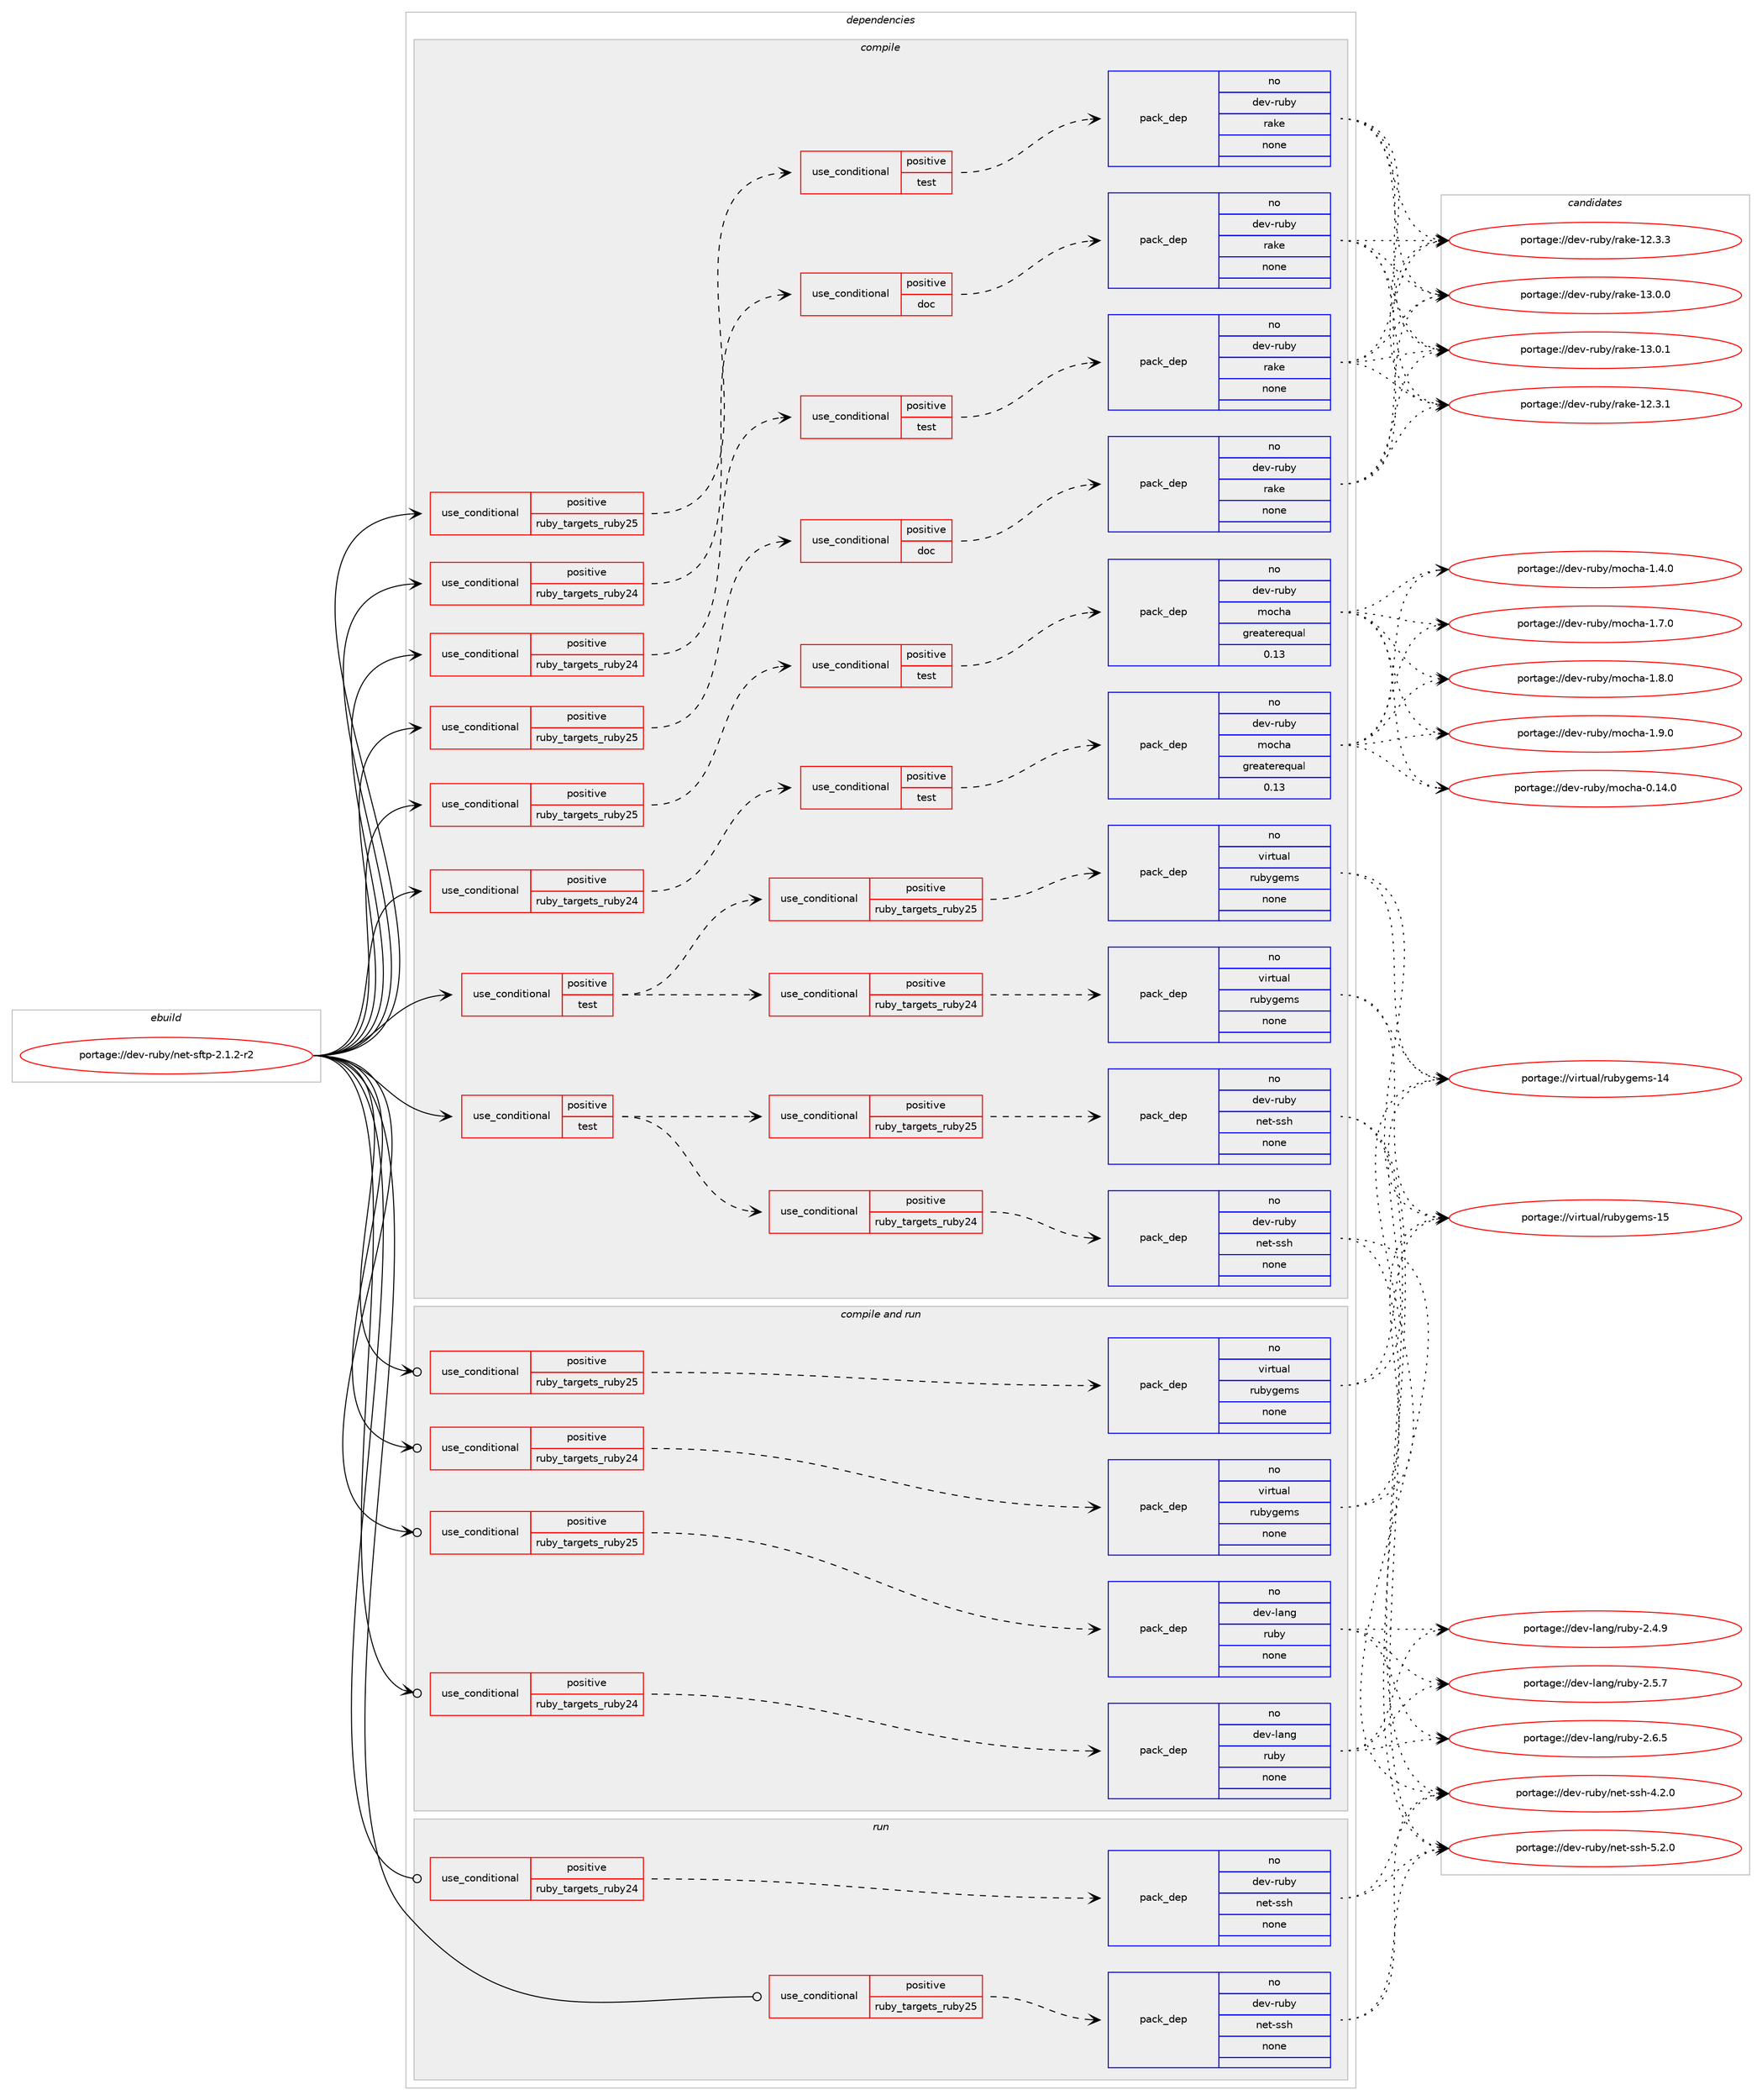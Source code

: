digraph prolog {

# *************
# Graph options
# *************

newrank=true;
concentrate=true;
compound=true;
graph [rankdir=LR,fontname=Helvetica,fontsize=10,ranksep=1.5];#, ranksep=2.5, nodesep=0.2];
edge  [arrowhead=vee];
node  [fontname=Helvetica,fontsize=10];

# **********
# The ebuild
# **********

subgraph cluster_leftcol {
color=gray;
rank=same;
label=<<i>ebuild</i>>;
id [label="portage://dev-ruby/net-sftp-2.1.2-r2", color=red, width=4, href="../dev-ruby/net-sftp-2.1.2-r2.svg"];
}

# ****************
# The dependencies
# ****************

subgraph cluster_midcol {
color=gray;
label=<<i>dependencies</i>>;
subgraph cluster_compile {
fillcolor="#eeeeee";
style=filled;
label=<<i>compile</i>>;
subgraph cond57462 {
dependency231101 [label=<<TABLE BORDER="0" CELLBORDER="1" CELLSPACING="0" CELLPADDING="4"><TR><TD ROWSPAN="3" CELLPADDING="10">use_conditional</TD></TR><TR><TD>positive</TD></TR><TR><TD>ruby_targets_ruby24</TD></TR></TABLE>>, shape=none, color=red];
subgraph cond57463 {
dependency231102 [label=<<TABLE BORDER="0" CELLBORDER="1" CELLSPACING="0" CELLPADDING="4"><TR><TD ROWSPAN="3" CELLPADDING="10">use_conditional</TD></TR><TR><TD>positive</TD></TR><TR><TD>doc</TD></TR></TABLE>>, shape=none, color=red];
subgraph pack170105 {
dependency231103 [label=<<TABLE BORDER="0" CELLBORDER="1" CELLSPACING="0" CELLPADDING="4" WIDTH="220"><TR><TD ROWSPAN="6" CELLPADDING="30">pack_dep</TD></TR><TR><TD WIDTH="110">no</TD></TR><TR><TD>dev-ruby</TD></TR><TR><TD>rake</TD></TR><TR><TD>none</TD></TR><TR><TD></TD></TR></TABLE>>, shape=none, color=blue];
}
dependency231102:e -> dependency231103:w [weight=20,style="dashed",arrowhead="vee"];
}
dependency231101:e -> dependency231102:w [weight=20,style="dashed",arrowhead="vee"];
}
id:e -> dependency231101:w [weight=20,style="solid",arrowhead="vee"];
subgraph cond57464 {
dependency231104 [label=<<TABLE BORDER="0" CELLBORDER="1" CELLSPACING="0" CELLPADDING="4"><TR><TD ROWSPAN="3" CELLPADDING="10">use_conditional</TD></TR><TR><TD>positive</TD></TR><TR><TD>ruby_targets_ruby24</TD></TR></TABLE>>, shape=none, color=red];
subgraph cond57465 {
dependency231105 [label=<<TABLE BORDER="0" CELLBORDER="1" CELLSPACING="0" CELLPADDING="4"><TR><TD ROWSPAN="3" CELLPADDING="10">use_conditional</TD></TR><TR><TD>positive</TD></TR><TR><TD>test</TD></TR></TABLE>>, shape=none, color=red];
subgraph pack170106 {
dependency231106 [label=<<TABLE BORDER="0" CELLBORDER="1" CELLSPACING="0" CELLPADDING="4" WIDTH="220"><TR><TD ROWSPAN="6" CELLPADDING="30">pack_dep</TD></TR><TR><TD WIDTH="110">no</TD></TR><TR><TD>dev-ruby</TD></TR><TR><TD>mocha</TD></TR><TR><TD>greaterequal</TD></TR><TR><TD>0.13</TD></TR></TABLE>>, shape=none, color=blue];
}
dependency231105:e -> dependency231106:w [weight=20,style="dashed",arrowhead="vee"];
}
dependency231104:e -> dependency231105:w [weight=20,style="dashed",arrowhead="vee"];
}
id:e -> dependency231104:w [weight=20,style="solid",arrowhead="vee"];
subgraph cond57466 {
dependency231107 [label=<<TABLE BORDER="0" CELLBORDER="1" CELLSPACING="0" CELLPADDING="4"><TR><TD ROWSPAN="3" CELLPADDING="10">use_conditional</TD></TR><TR><TD>positive</TD></TR><TR><TD>ruby_targets_ruby24</TD></TR></TABLE>>, shape=none, color=red];
subgraph cond57467 {
dependency231108 [label=<<TABLE BORDER="0" CELLBORDER="1" CELLSPACING="0" CELLPADDING="4"><TR><TD ROWSPAN="3" CELLPADDING="10">use_conditional</TD></TR><TR><TD>positive</TD></TR><TR><TD>test</TD></TR></TABLE>>, shape=none, color=red];
subgraph pack170107 {
dependency231109 [label=<<TABLE BORDER="0" CELLBORDER="1" CELLSPACING="0" CELLPADDING="4" WIDTH="220"><TR><TD ROWSPAN="6" CELLPADDING="30">pack_dep</TD></TR><TR><TD WIDTH="110">no</TD></TR><TR><TD>dev-ruby</TD></TR><TR><TD>rake</TD></TR><TR><TD>none</TD></TR><TR><TD></TD></TR></TABLE>>, shape=none, color=blue];
}
dependency231108:e -> dependency231109:w [weight=20,style="dashed",arrowhead="vee"];
}
dependency231107:e -> dependency231108:w [weight=20,style="dashed",arrowhead="vee"];
}
id:e -> dependency231107:w [weight=20,style="solid",arrowhead="vee"];
subgraph cond57468 {
dependency231110 [label=<<TABLE BORDER="0" CELLBORDER="1" CELLSPACING="0" CELLPADDING="4"><TR><TD ROWSPAN="3" CELLPADDING="10">use_conditional</TD></TR><TR><TD>positive</TD></TR><TR><TD>ruby_targets_ruby25</TD></TR></TABLE>>, shape=none, color=red];
subgraph cond57469 {
dependency231111 [label=<<TABLE BORDER="0" CELLBORDER="1" CELLSPACING="0" CELLPADDING="4"><TR><TD ROWSPAN="3" CELLPADDING="10">use_conditional</TD></TR><TR><TD>positive</TD></TR><TR><TD>doc</TD></TR></TABLE>>, shape=none, color=red];
subgraph pack170108 {
dependency231112 [label=<<TABLE BORDER="0" CELLBORDER="1" CELLSPACING="0" CELLPADDING="4" WIDTH="220"><TR><TD ROWSPAN="6" CELLPADDING="30">pack_dep</TD></TR><TR><TD WIDTH="110">no</TD></TR><TR><TD>dev-ruby</TD></TR><TR><TD>rake</TD></TR><TR><TD>none</TD></TR><TR><TD></TD></TR></TABLE>>, shape=none, color=blue];
}
dependency231111:e -> dependency231112:w [weight=20,style="dashed",arrowhead="vee"];
}
dependency231110:e -> dependency231111:w [weight=20,style="dashed",arrowhead="vee"];
}
id:e -> dependency231110:w [weight=20,style="solid",arrowhead="vee"];
subgraph cond57470 {
dependency231113 [label=<<TABLE BORDER="0" CELLBORDER="1" CELLSPACING="0" CELLPADDING="4"><TR><TD ROWSPAN="3" CELLPADDING="10">use_conditional</TD></TR><TR><TD>positive</TD></TR><TR><TD>ruby_targets_ruby25</TD></TR></TABLE>>, shape=none, color=red];
subgraph cond57471 {
dependency231114 [label=<<TABLE BORDER="0" CELLBORDER="1" CELLSPACING="0" CELLPADDING="4"><TR><TD ROWSPAN="3" CELLPADDING="10">use_conditional</TD></TR><TR><TD>positive</TD></TR><TR><TD>test</TD></TR></TABLE>>, shape=none, color=red];
subgraph pack170109 {
dependency231115 [label=<<TABLE BORDER="0" CELLBORDER="1" CELLSPACING="0" CELLPADDING="4" WIDTH="220"><TR><TD ROWSPAN="6" CELLPADDING="30">pack_dep</TD></TR><TR><TD WIDTH="110">no</TD></TR><TR><TD>dev-ruby</TD></TR><TR><TD>mocha</TD></TR><TR><TD>greaterequal</TD></TR><TR><TD>0.13</TD></TR></TABLE>>, shape=none, color=blue];
}
dependency231114:e -> dependency231115:w [weight=20,style="dashed",arrowhead="vee"];
}
dependency231113:e -> dependency231114:w [weight=20,style="dashed",arrowhead="vee"];
}
id:e -> dependency231113:w [weight=20,style="solid",arrowhead="vee"];
subgraph cond57472 {
dependency231116 [label=<<TABLE BORDER="0" CELLBORDER="1" CELLSPACING="0" CELLPADDING="4"><TR><TD ROWSPAN="3" CELLPADDING="10">use_conditional</TD></TR><TR><TD>positive</TD></TR><TR><TD>ruby_targets_ruby25</TD></TR></TABLE>>, shape=none, color=red];
subgraph cond57473 {
dependency231117 [label=<<TABLE BORDER="0" CELLBORDER="1" CELLSPACING="0" CELLPADDING="4"><TR><TD ROWSPAN="3" CELLPADDING="10">use_conditional</TD></TR><TR><TD>positive</TD></TR><TR><TD>test</TD></TR></TABLE>>, shape=none, color=red];
subgraph pack170110 {
dependency231118 [label=<<TABLE BORDER="0" CELLBORDER="1" CELLSPACING="0" CELLPADDING="4" WIDTH="220"><TR><TD ROWSPAN="6" CELLPADDING="30">pack_dep</TD></TR><TR><TD WIDTH="110">no</TD></TR><TR><TD>dev-ruby</TD></TR><TR><TD>rake</TD></TR><TR><TD>none</TD></TR><TR><TD></TD></TR></TABLE>>, shape=none, color=blue];
}
dependency231117:e -> dependency231118:w [weight=20,style="dashed",arrowhead="vee"];
}
dependency231116:e -> dependency231117:w [weight=20,style="dashed",arrowhead="vee"];
}
id:e -> dependency231116:w [weight=20,style="solid",arrowhead="vee"];
subgraph cond57474 {
dependency231119 [label=<<TABLE BORDER="0" CELLBORDER="1" CELLSPACING="0" CELLPADDING="4"><TR><TD ROWSPAN="3" CELLPADDING="10">use_conditional</TD></TR><TR><TD>positive</TD></TR><TR><TD>test</TD></TR></TABLE>>, shape=none, color=red];
subgraph cond57475 {
dependency231120 [label=<<TABLE BORDER="0" CELLBORDER="1" CELLSPACING="0" CELLPADDING="4"><TR><TD ROWSPAN="3" CELLPADDING="10">use_conditional</TD></TR><TR><TD>positive</TD></TR><TR><TD>ruby_targets_ruby24</TD></TR></TABLE>>, shape=none, color=red];
subgraph pack170111 {
dependency231121 [label=<<TABLE BORDER="0" CELLBORDER="1" CELLSPACING="0" CELLPADDING="4" WIDTH="220"><TR><TD ROWSPAN="6" CELLPADDING="30">pack_dep</TD></TR><TR><TD WIDTH="110">no</TD></TR><TR><TD>dev-ruby</TD></TR><TR><TD>net-ssh</TD></TR><TR><TD>none</TD></TR><TR><TD></TD></TR></TABLE>>, shape=none, color=blue];
}
dependency231120:e -> dependency231121:w [weight=20,style="dashed",arrowhead="vee"];
}
dependency231119:e -> dependency231120:w [weight=20,style="dashed",arrowhead="vee"];
subgraph cond57476 {
dependency231122 [label=<<TABLE BORDER="0" CELLBORDER="1" CELLSPACING="0" CELLPADDING="4"><TR><TD ROWSPAN="3" CELLPADDING="10">use_conditional</TD></TR><TR><TD>positive</TD></TR><TR><TD>ruby_targets_ruby25</TD></TR></TABLE>>, shape=none, color=red];
subgraph pack170112 {
dependency231123 [label=<<TABLE BORDER="0" CELLBORDER="1" CELLSPACING="0" CELLPADDING="4" WIDTH="220"><TR><TD ROWSPAN="6" CELLPADDING="30">pack_dep</TD></TR><TR><TD WIDTH="110">no</TD></TR><TR><TD>dev-ruby</TD></TR><TR><TD>net-ssh</TD></TR><TR><TD>none</TD></TR><TR><TD></TD></TR></TABLE>>, shape=none, color=blue];
}
dependency231122:e -> dependency231123:w [weight=20,style="dashed",arrowhead="vee"];
}
dependency231119:e -> dependency231122:w [weight=20,style="dashed",arrowhead="vee"];
}
id:e -> dependency231119:w [weight=20,style="solid",arrowhead="vee"];
subgraph cond57477 {
dependency231124 [label=<<TABLE BORDER="0" CELLBORDER="1" CELLSPACING="0" CELLPADDING="4"><TR><TD ROWSPAN="3" CELLPADDING="10">use_conditional</TD></TR><TR><TD>positive</TD></TR><TR><TD>test</TD></TR></TABLE>>, shape=none, color=red];
subgraph cond57478 {
dependency231125 [label=<<TABLE BORDER="0" CELLBORDER="1" CELLSPACING="0" CELLPADDING="4"><TR><TD ROWSPAN="3" CELLPADDING="10">use_conditional</TD></TR><TR><TD>positive</TD></TR><TR><TD>ruby_targets_ruby24</TD></TR></TABLE>>, shape=none, color=red];
subgraph pack170113 {
dependency231126 [label=<<TABLE BORDER="0" CELLBORDER="1" CELLSPACING="0" CELLPADDING="4" WIDTH="220"><TR><TD ROWSPAN="6" CELLPADDING="30">pack_dep</TD></TR><TR><TD WIDTH="110">no</TD></TR><TR><TD>virtual</TD></TR><TR><TD>rubygems</TD></TR><TR><TD>none</TD></TR><TR><TD></TD></TR></TABLE>>, shape=none, color=blue];
}
dependency231125:e -> dependency231126:w [weight=20,style="dashed",arrowhead="vee"];
}
dependency231124:e -> dependency231125:w [weight=20,style="dashed",arrowhead="vee"];
subgraph cond57479 {
dependency231127 [label=<<TABLE BORDER="0" CELLBORDER="1" CELLSPACING="0" CELLPADDING="4"><TR><TD ROWSPAN="3" CELLPADDING="10">use_conditional</TD></TR><TR><TD>positive</TD></TR><TR><TD>ruby_targets_ruby25</TD></TR></TABLE>>, shape=none, color=red];
subgraph pack170114 {
dependency231128 [label=<<TABLE BORDER="0" CELLBORDER="1" CELLSPACING="0" CELLPADDING="4" WIDTH="220"><TR><TD ROWSPAN="6" CELLPADDING="30">pack_dep</TD></TR><TR><TD WIDTH="110">no</TD></TR><TR><TD>virtual</TD></TR><TR><TD>rubygems</TD></TR><TR><TD>none</TD></TR><TR><TD></TD></TR></TABLE>>, shape=none, color=blue];
}
dependency231127:e -> dependency231128:w [weight=20,style="dashed",arrowhead="vee"];
}
dependency231124:e -> dependency231127:w [weight=20,style="dashed",arrowhead="vee"];
}
id:e -> dependency231124:w [weight=20,style="solid",arrowhead="vee"];
}
subgraph cluster_compileandrun {
fillcolor="#eeeeee";
style=filled;
label=<<i>compile and run</i>>;
subgraph cond57480 {
dependency231129 [label=<<TABLE BORDER="0" CELLBORDER="1" CELLSPACING="0" CELLPADDING="4"><TR><TD ROWSPAN="3" CELLPADDING="10">use_conditional</TD></TR><TR><TD>positive</TD></TR><TR><TD>ruby_targets_ruby24</TD></TR></TABLE>>, shape=none, color=red];
subgraph pack170115 {
dependency231130 [label=<<TABLE BORDER="0" CELLBORDER="1" CELLSPACING="0" CELLPADDING="4" WIDTH="220"><TR><TD ROWSPAN="6" CELLPADDING="30">pack_dep</TD></TR><TR><TD WIDTH="110">no</TD></TR><TR><TD>dev-lang</TD></TR><TR><TD>ruby</TD></TR><TR><TD>none</TD></TR><TR><TD></TD></TR></TABLE>>, shape=none, color=blue];
}
dependency231129:e -> dependency231130:w [weight=20,style="dashed",arrowhead="vee"];
}
id:e -> dependency231129:w [weight=20,style="solid",arrowhead="odotvee"];
subgraph cond57481 {
dependency231131 [label=<<TABLE BORDER="0" CELLBORDER="1" CELLSPACING="0" CELLPADDING="4"><TR><TD ROWSPAN="3" CELLPADDING="10">use_conditional</TD></TR><TR><TD>positive</TD></TR><TR><TD>ruby_targets_ruby24</TD></TR></TABLE>>, shape=none, color=red];
subgraph pack170116 {
dependency231132 [label=<<TABLE BORDER="0" CELLBORDER="1" CELLSPACING="0" CELLPADDING="4" WIDTH="220"><TR><TD ROWSPAN="6" CELLPADDING="30">pack_dep</TD></TR><TR><TD WIDTH="110">no</TD></TR><TR><TD>virtual</TD></TR><TR><TD>rubygems</TD></TR><TR><TD>none</TD></TR><TR><TD></TD></TR></TABLE>>, shape=none, color=blue];
}
dependency231131:e -> dependency231132:w [weight=20,style="dashed",arrowhead="vee"];
}
id:e -> dependency231131:w [weight=20,style="solid",arrowhead="odotvee"];
subgraph cond57482 {
dependency231133 [label=<<TABLE BORDER="0" CELLBORDER="1" CELLSPACING="0" CELLPADDING="4"><TR><TD ROWSPAN="3" CELLPADDING="10">use_conditional</TD></TR><TR><TD>positive</TD></TR><TR><TD>ruby_targets_ruby25</TD></TR></TABLE>>, shape=none, color=red];
subgraph pack170117 {
dependency231134 [label=<<TABLE BORDER="0" CELLBORDER="1" CELLSPACING="0" CELLPADDING="4" WIDTH="220"><TR><TD ROWSPAN="6" CELLPADDING="30">pack_dep</TD></TR><TR><TD WIDTH="110">no</TD></TR><TR><TD>dev-lang</TD></TR><TR><TD>ruby</TD></TR><TR><TD>none</TD></TR><TR><TD></TD></TR></TABLE>>, shape=none, color=blue];
}
dependency231133:e -> dependency231134:w [weight=20,style="dashed",arrowhead="vee"];
}
id:e -> dependency231133:w [weight=20,style="solid",arrowhead="odotvee"];
subgraph cond57483 {
dependency231135 [label=<<TABLE BORDER="0" CELLBORDER="1" CELLSPACING="0" CELLPADDING="4"><TR><TD ROWSPAN="3" CELLPADDING="10">use_conditional</TD></TR><TR><TD>positive</TD></TR><TR><TD>ruby_targets_ruby25</TD></TR></TABLE>>, shape=none, color=red];
subgraph pack170118 {
dependency231136 [label=<<TABLE BORDER="0" CELLBORDER="1" CELLSPACING="0" CELLPADDING="4" WIDTH="220"><TR><TD ROWSPAN="6" CELLPADDING="30">pack_dep</TD></TR><TR><TD WIDTH="110">no</TD></TR><TR><TD>virtual</TD></TR><TR><TD>rubygems</TD></TR><TR><TD>none</TD></TR><TR><TD></TD></TR></TABLE>>, shape=none, color=blue];
}
dependency231135:e -> dependency231136:w [weight=20,style="dashed",arrowhead="vee"];
}
id:e -> dependency231135:w [weight=20,style="solid",arrowhead="odotvee"];
}
subgraph cluster_run {
fillcolor="#eeeeee";
style=filled;
label=<<i>run</i>>;
subgraph cond57484 {
dependency231137 [label=<<TABLE BORDER="0" CELLBORDER="1" CELLSPACING="0" CELLPADDING="4"><TR><TD ROWSPAN="3" CELLPADDING="10">use_conditional</TD></TR><TR><TD>positive</TD></TR><TR><TD>ruby_targets_ruby24</TD></TR></TABLE>>, shape=none, color=red];
subgraph pack170119 {
dependency231138 [label=<<TABLE BORDER="0" CELLBORDER="1" CELLSPACING="0" CELLPADDING="4" WIDTH="220"><TR><TD ROWSPAN="6" CELLPADDING="30">pack_dep</TD></TR><TR><TD WIDTH="110">no</TD></TR><TR><TD>dev-ruby</TD></TR><TR><TD>net-ssh</TD></TR><TR><TD>none</TD></TR><TR><TD></TD></TR></TABLE>>, shape=none, color=blue];
}
dependency231137:e -> dependency231138:w [weight=20,style="dashed",arrowhead="vee"];
}
id:e -> dependency231137:w [weight=20,style="solid",arrowhead="odot"];
subgraph cond57485 {
dependency231139 [label=<<TABLE BORDER="0" CELLBORDER="1" CELLSPACING="0" CELLPADDING="4"><TR><TD ROWSPAN="3" CELLPADDING="10">use_conditional</TD></TR><TR><TD>positive</TD></TR><TR><TD>ruby_targets_ruby25</TD></TR></TABLE>>, shape=none, color=red];
subgraph pack170120 {
dependency231140 [label=<<TABLE BORDER="0" CELLBORDER="1" CELLSPACING="0" CELLPADDING="4" WIDTH="220"><TR><TD ROWSPAN="6" CELLPADDING="30">pack_dep</TD></TR><TR><TD WIDTH="110">no</TD></TR><TR><TD>dev-ruby</TD></TR><TR><TD>net-ssh</TD></TR><TR><TD>none</TD></TR><TR><TD></TD></TR></TABLE>>, shape=none, color=blue];
}
dependency231139:e -> dependency231140:w [weight=20,style="dashed",arrowhead="vee"];
}
id:e -> dependency231139:w [weight=20,style="solid",arrowhead="odot"];
}
}

# **************
# The candidates
# **************

subgraph cluster_choices {
rank=same;
color=gray;
label=<<i>candidates</i>>;

subgraph choice170105 {
color=black;
nodesep=1;
choiceportage1001011184511411798121471149710710145495046514649 [label="portage://dev-ruby/rake-12.3.1", color=red, width=4,href="../dev-ruby/rake-12.3.1.svg"];
choiceportage1001011184511411798121471149710710145495046514651 [label="portage://dev-ruby/rake-12.3.3", color=red, width=4,href="../dev-ruby/rake-12.3.3.svg"];
choiceportage1001011184511411798121471149710710145495146484648 [label="portage://dev-ruby/rake-13.0.0", color=red, width=4,href="../dev-ruby/rake-13.0.0.svg"];
choiceportage1001011184511411798121471149710710145495146484649 [label="portage://dev-ruby/rake-13.0.1", color=red, width=4,href="../dev-ruby/rake-13.0.1.svg"];
dependency231103:e -> choiceportage1001011184511411798121471149710710145495046514649:w [style=dotted,weight="100"];
dependency231103:e -> choiceportage1001011184511411798121471149710710145495046514651:w [style=dotted,weight="100"];
dependency231103:e -> choiceportage1001011184511411798121471149710710145495146484648:w [style=dotted,weight="100"];
dependency231103:e -> choiceportage1001011184511411798121471149710710145495146484649:w [style=dotted,weight="100"];
}
subgraph choice170106 {
color=black;
nodesep=1;
choiceportage100101118451141179812147109111991049745484649524648 [label="portage://dev-ruby/mocha-0.14.0", color=red, width=4,href="../dev-ruby/mocha-0.14.0.svg"];
choiceportage1001011184511411798121471091119910497454946524648 [label="portage://dev-ruby/mocha-1.4.0", color=red, width=4,href="../dev-ruby/mocha-1.4.0.svg"];
choiceportage1001011184511411798121471091119910497454946554648 [label="portage://dev-ruby/mocha-1.7.0", color=red, width=4,href="../dev-ruby/mocha-1.7.0.svg"];
choiceportage1001011184511411798121471091119910497454946564648 [label="portage://dev-ruby/mocha-1.8.0", color=red, width=4,href="../dev-ruby/mocha-1.8.0.svg"];
choiceportage1001011184511411798121471091119910497454946574648 [label="portage://dev-ruby/mocha-1.9.0", color=red, width=4,href="../dev-ruby/mocha-1.9.0.svg"];
dependency231106:e -> choiceportage100101118451141179812147109111991049745484649524648:w [style=dotted,weight="100"];
dependency231106:e -> choiceportage1001011184511411798121471091119910497454946524648:w [style=dotted,weight="100"];
dependency231106:e -> choiceportage1001011184511411798121471091119910497454946554648:w [style=dotted,weight="100"];
dependency231106:e -> choiceportage1001011184511411798121471091119910497454946564648:w [style=dotted,weight="100"];
dependency231106:e -> choiceportage1001011184511411798121471091119910497454946574648:w [style=dotted,weight="100"];
}
subgraph choice170107 {
color=black;
nodesep=1;
choiceportage1001011184511411798121471149710710145495046514649 [label="portage://dev-ruby/rake-12.3.1", color=red, width=4,href="../dev-ruby/rake-12.3.1.svg"];
choiceportage1001011184511411798121471149710710145495046514651 [label="portage://dev-ruby/rake-12.3.3", color=red, width=4,href="../dev-ruby/rake-12.3.3.svg"];
choiceportage1001011184511411798121471149710710145495146484648 [label="portage://dev-ruby/rake-13.0.0", color=red, width=4,href="../dev-ruby/rake-13.0.0.svg"];
choiceportage1001011184511411798121471149710710145495146484649 [label="portage://dev-ruby/rake-13.0.1", color=red, width=4,href="../dev-ruby/rake-13.0.1.svg"];
dependency231109:e -> choiceportage1001011184511411798121471149710710145495046514649:w [style=dotted,weight="100"];
dependency231109:e -> choiceportage1001011184511411798121471149710710145495046514651:w [style=dotted,weight="100"];
dependency231109:e -> choiceportage1001011184511411798121471149710710145495146484648:w [style=dotted,weight="100"];
dependency231109:e -> choiceportage1001011184511411798121471149710710145495146484649:w [style=dotted,weight="100"];
}
subgraph choice170108 {
color=black;
nodesep=1;
choiceportage1001011184511411798121471149710710145495046514649 [label="portage://dev-ruby/rake-12.3.1", color=red, width=4,href="../dev-ruby/rake-12.3.1.svg"];
choiceportage1001011184511411798121471149710710145495046514651 [label="portage://dev-ruby/rake-12.3.3", color=red, width=4,href="../dev-ruby/rake-12.3.3.svg"];
choiceportage1001011184511411798121471149710710145495146484648 [label="portage://dev-ruby/rake-13.0.0", color=red, width=4,href="../dev-ruby/rake-13.0.0.svg"];
choiceportage1001011184511411798121471149710710145495146484649 [label="portage://dev-ruby/rake-13.0.1", color=red, width=4,href="../dev-ruby/rake-13.0.1.svg"];
dependency231112:e -> choiceportage1001011184511411798121471149710710145495046514649:w [style=dotted,weight="100"];
dependency231112:e -> choiceportage1001011184511411798121471149710710145495046514651:w [style=dotted,weight="100"];
dependency231112:e -> choiceportage1001011184511411798121471149710710145495146484648:w [style=dotted,weight="100"];
dependency231112:e -> choiceportage1001011184511411798121471149710710145495146484649:w [style=dotted,weight="100"];
}
subgraph choice170109 {
color=black;
nodesep=1;
choiceportage100101118451141179812147109111991049745484649524648 [label="portage://dev-ruby/mocha-0.14.0", color=red, width=4,href="../dev-ruby/mocha-0.14.0.svg"];
choiceportage1001011184511411798121471091119910497454946524648 [label="portage://dev-ruby/mocha-1.4.0", color=red, width=4,href="../dev-ruby/mocha-1.4.0.svg"];
choiceportage1001011184511411798121471091119910497454946554648 [label="portage://dev-ruby/mocha-1.7.0", color=red, width=4,href="../dev-ruby/mocha-1.7.0.svg"];
choiceportage1001011184511411798121471091119910497454946564648 [label="portage://dev-ruby/mocha-1.8.0", color=red, width=4,href="../dev-ruby/mocha-1.8.0.svg"];
choiceportage1001011184511411798121471091119910497454946574648 [label="portage://dev-ruby/mocha-1.9.0", color=red, width=4,href="../dev-ruby/mocha-1.9.0.svg"];
dependency231115:e -> choiceportage100101118451141179812147109111991049745484649524648:w [style=dotted,weight="100"];
dependency231115:e -> choiceportage1001011184511411798121471091119910497454946524648:w [style=dotted,weight="100"];
dependency231115:e -> choiceportage1001011184511411798121471091119910497454946554648:w [style=dotted,weight="100"];
dependency231115:e -> choiceportage1001011184511411798121471091119910497454946564648:w [style=dotted,weight="100"];
dependency231115:e -> choiceportage1001011184511411798121471091119910497454946574648:w [style=dotted,weight="100"];
}
subgraph choice170110 {
color=black;
nodesep=1;
choiceportage1001011184511411798121471149710710145495046514649 [label="portage://dev-ruby/rake-12.3.1", color=red, width=4,href="../dev-ruby/rake-12.3.1.svg"];
choiceportage1001011184511411798121471149710710145495046514651 [label="portage://dev-ruby/rake-12.3.3", color=red, width=4,href="../dev-ruby/rake-12.3.3.svg"];
choiceportage1001011184511411798121471149710710145495146484648 [label="portage://dev-ruby/rake-13.0.0", color=red, width=4,href="../dev-ruby/rake-13.0.0.svg"];
choiceportage1001011184511411798121471149710710145495146484649 [label="portage://dev-ruby/rake-13.0.1", color=red, width=4,href="../dev-ruby/rake-13.0.1.svg"];
dependency231118:e -> choiceportage1001011184511411798121471149710710145495046514649:w [style=dotted,weight="100"];
dependency231118:e -> choiceportage1001011184511411798121471149710710145495046514651:w [style=dotted,weight="100"];
dependency231118:e -> choiceportage1001011184511411798121471149710710145495146484648:w [style=dotted,weight="100"];
dependency231118:e -> choiceportage1001011184511411798121471149710710145495146484649:w [style=dotted,weight="100"];
}
subgraph choice170111 {
color=black;
nodesep=1;
choiceportage10010111845114117981214711010111645115115104455246504648 [label="portage://dev-ruby/net-ssh-4.2.0", color=red, width=4,href="../dev-ruby/net-ssh-4.2.0.svg"];
choiceportage10010111845114117981214711010111645115115104455346504648 [label="portage://dev-ruby/net-ssh-5.2.0", color=red, width=4,href="../dev-ruby/net-ssh-5.2.0.svg"];
dependency231121:e -> choiceportage10010111845114117981214711010111645115115104455246504648:w [style=dotted,weight="100"];
dependency231121:e -> choiceportage10010111845114117981214711010111645115115104455346504648:w [style=dotted,weight="100"];
}
subgraph choice170112 {
color=black;
nodesep=1;
choiceportage10010111845114117981214711010111645115115104455246504648 [label="portage://dev-ruby/net-ssh-4.2.0", color=red, width=4,href="../dev-ruby/net-ssh-4.2.0.svg"];
choiceportage10010111845114117981214711010111645115115104455346504648 [label="portage://dev-ruby/net-ssh-5.2.0", color=red, width=4,href="../dev-ruby/net-ssh-5.2.0.svg"];
dependency231123:e -> choiceportage10010111845114117981214711010111645115115104455246504648:w [style=dotted,weight="100"];
dependency231123:e -> choiceportage10010111845114117981214711010111645115115104455346504648:w [style=dotted,weight="100"];
}
subgraph choice170113 {
color=black;
nodesep=1;
choiceportage118105114116117971084711411798121103101109115454952 [label="portage://virtual/rubygems-14", color=red, width=4,href="../virtual/rubygems-14.svg"];
choiceportage118105114116117971084711411798121103101109115454953 [label="portage://virtual/rubygems-15", color=red, width=4,href="../virtual/rubygems-15.svg"];
dependency231126:e -> choiceportage118105114116117971084711411798121103101109115454952:w [style=dotted,weight="100"];
dependency231126:e -> choiceportage118105114116117971084711411798121103101109115454953:w [style=dotted,weight="100"];
}
subgraph choice170114 {
color=black;
nodesep=1;
choiceportage118105114116117971084711411798121103101109115454952 [label="portage://virtual/rubygems-14", color=red, width=4,href="../virtual/rubygems-14.svg"];
choiceportage118105114116117971084711411798121103101109115454953 [label="portage://virtual/rubygems-15", color=red, width=4,href="../virtual/rubygems-15.svg"];
dependency231128:e -> choiceportage118105114116117971084711411798121103101109115454952:w [style=dotted,weight="100"];
dependency231128:e -> choiceportage118105114116117971084711411798121103101109115454953:w [style=dotted,weight="100"];
}
subgraph choice170115 {
color=black;
nodesep=1;
choiceportage10010111845108971101034711411798121455046524657 [label="portage://dev-lang/ruby-2.4.9", color=red, width=4,href="../dev-lang/ruby-2.4.9.svg"];
choiceportage10010111845108971101034711411798121455046534655 [label="portage://dev-lang/ruby-2.5.7", color=red, width=4,href="../dev-lang/ruby-2.5.7.svg"];
choiceportage10010111845108971101034711411798121455046544653 [label="portage://dev-lang/ruby-2.6.5", color=red, width=4,href="../dev-lang/ruby-2.6.5.svg"];
dependency231130:e -> choiceportage10010111845108971101034711411798121455046524657:w [style=dotted,weight="100"];
dependency231130:e -> choiceportage10010111845108971101034711411798121455046534655:w [style=dotted,weight="100"];
dependency231130:e -> choiceportage10010111845108971101034711411798121455046544653:w [style=dotted,weight="100"];
}
subgraph choice170116 {
color=black;
nodesep=1;
choiceportage118105114116117971084711411798121103101109115454952 [label="portage://virtual/rubygems-14", color=red, width=4,href="../virtual/rubygems-14.svg"];
choiceportage118105114116117971084711411798121103101109115454953 [label="portage://virtual/rubygems-15", color=red, width=4,href="../virtual/rubygems-15.svg"];
dependency231132:e -> choiceportage118105114116117971084711411798121103101109115454952:w [style=dotted,weight="100"];
dependency231132:e -> choiceportage118105114116117971084711411798121103101109115454953:w [style=dotted,weight="100"];
}
subgraph choice170117 {
color=black;
nodesep=1;
choiceportage10010111845108971101034711411798121455046524657 [label="portage://dev-lang/ruby-2.4.9", color=red, width=4,href="../dev-lang/ruby-2.4.9.svg"];
choiceportage10010111845108971101034711411798121455046534655 [label="portage://dev-lang/ruby-2.5.7", color=red, width=4,href="../dev-lang/ruby-2.5.7.svg"];
choiceportage10010111845108971101034711411798121455046544653 [label="portage://dev-lang/ruby-2.6.5", color=red, width=4,href="../dev-lang/ruby-2.6.5.svg"];
dependency231134:e -> choiceportage10010111845108971101034711411798121455046524657:w [style=dotted,weight="100"];
dependency231134:e -> choiceportage10010111845108971101034711411798121455046534655:w [style=dotted,weight="100"];
dependency231134:e -> choiceportage10010111845108971101034711411798121455046544653:w [style=dotted,weight="100"];
}
subgraph choice170118 {
color=black;
nodesep=1;
choiceportage118105114116117971084711411798121103101109115454952 [label="portage://virtual/rubygems-14", color=red, width=4,href="../virtual/rubygems-14.svg"];
choiceportage118105114116117971084711411798121103101109115454953 [label="portage://virtual/rubygems-15", color=red, width=4,href="../virtual/rubygems-15.svg"];
dependency231136:e -> choiceportage118105114116117971084711411798121103101109115454952:w [style=dotted,weight="100"];
dependency231136:e -> choiceportage118105114116117971084711411798121103101109115454953:w [style=dotted,weight="100"];
}
subgraph choice170119 {
color=black;
nodesep=1;
choiceportage10010111845114117981214711010111645115115104455246504648 [label="portage://dev-ruby/net-ssh-4.2.0", color=red, width=4,href="../dev-ruby/net-ssh-4.2.0.svg"];
choiceportage10010111845114117981214711010111645115115104455346504648 [label="portage://dev-ruby/net-ssh-5.2.0", color=red, width=4,href="../dev-ruby/net-ssh-5.2.0.svg"];
dependency231138:e -> choiceportage10010111845114117981214711010111645115115104455246504648:w [style=dotted,weight="100"];
dependency231138:e -> choiceportage10010111845114117981214711010111645115115104455346504648:w [style=dotted,weight="100"];
}
subgraph choice170120 {
color=black;
nodesep=1;
choiceportage10010111845114117981214711010111645115115104455246504648 [label="portage://dev-ruby/net-ssh-4.2.0", color=red, width=4,href="../dev-ruby/net-ssh-4.2.0.svg"];
choiceportage10010111845114117981214711010111645115115104455346504648 [label="portage://dev-ruby/net-ssh-5.2.0", color=red, width=4,href="../dev-ruby/net-ssh-5.2.0.svg"];
dependency231140:e -> choiceportage10010111845114117981214711010111645115115104455246504648:w [style=dotted,weight="100"];
dependency231140:e -> choiceportage10010111845114117981214711010111645115115104455346504648:w [style=dotted,weight="100"];
}
}

}

